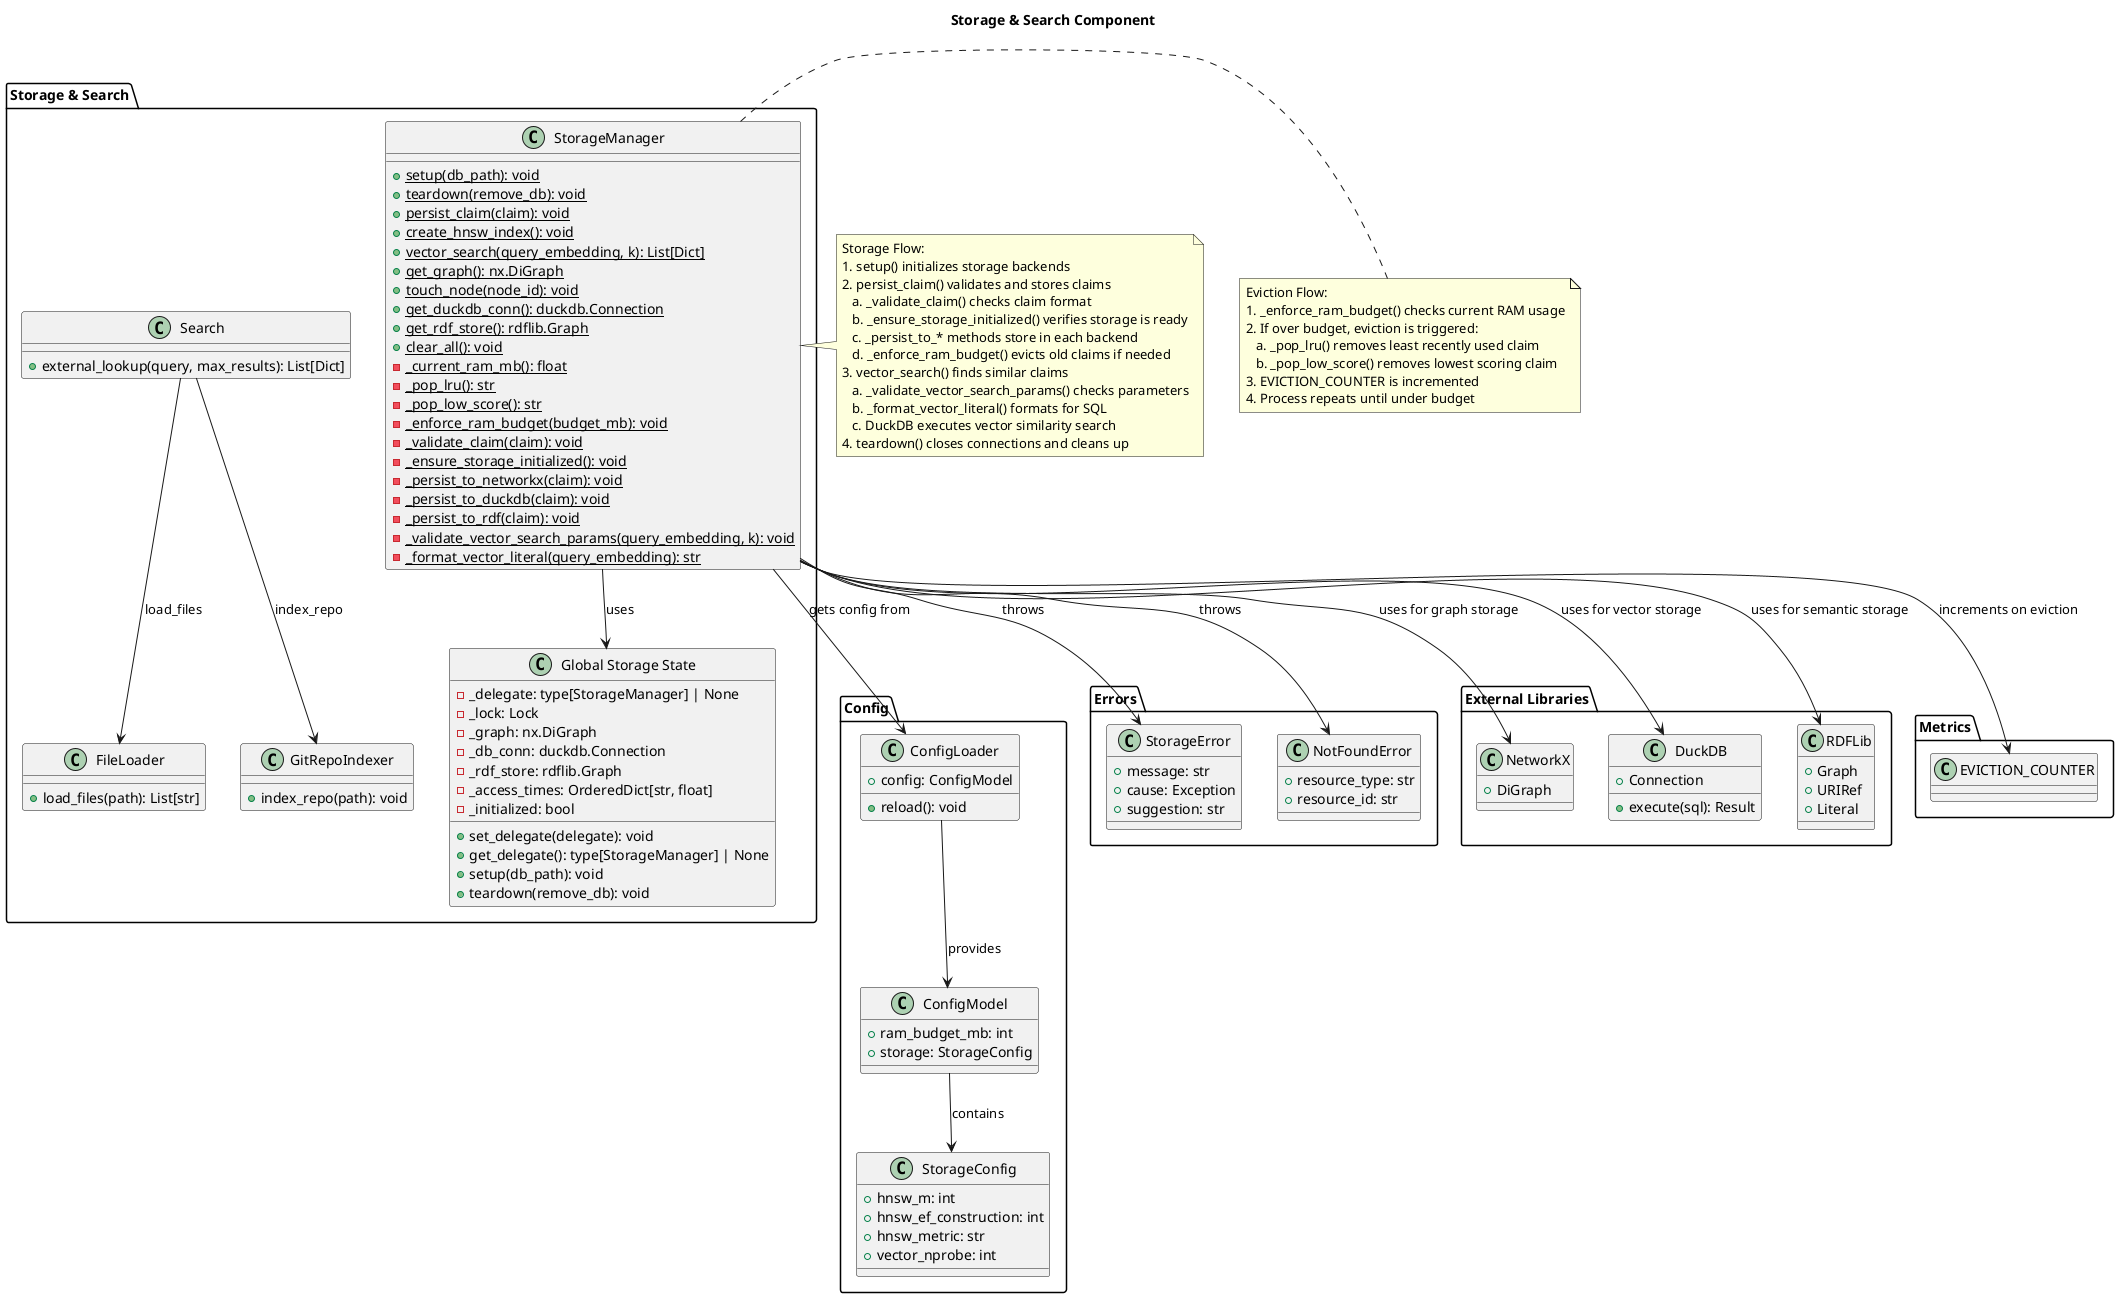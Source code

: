 @startuml
title Storage & Search Component

package "Storage & Search" {
  class StorageManager {
    + {static} setup(db_path): void
    + {static} teardown(remove_db): void
    + {static} persist_claim(claim): void
    + {static} create_hnsw_index(): void
    + {static} vector_search(query_embedding, k): List[Dict]
    + {static} get_graph(): nx.DiGraph
    + {static} touch_node(node_id): void
    + {static} get_duckdb_conn(): duckdb.Connection
    + {static} get_rdf_store(): rdflib.Graph
    + {static} clear_all(): void
    - {static} _current_ram_mb(): float
    - {static} _pop_lru(): str
    - {static} _pop_low_score(): str
    - {static} _enforce_ram_budget(budget_mb): void
    - {static} _validate_claim(claim): void
    - {static} _ensure_storage_initialized(): void
    - {static} _persist_to_networkx(claim): void
    - {static} _persist_to_duckdb(claim): void
    - {static} _persist_to_rdf(claim): void
    - {static} _validate_vector_search_params(query_embedding, k): void
    - {static} _format_vector_literal(query_embedding): str
  }

  class FileLoader {
    + load_files(path): List[str]
  }

  class GitRepoIndexer {
    + index_repo(path): void
  }

  class Search {
    + external_lookup(query, max_results): List[Dict]
  }

  class "Global Storage State" as GlobalState {
    - _delegate: type[StorageManager] | None
    - _lock: Lock
    - _graph: nx.DiGraph
    - _db_conn: duckdb.Connection
    - _rdf_store: rdflib.Graph
    - _access_times: OrderedDict[str, float]
    - _initialized: bool
    + set_delegate(delegate): void
    + get_delegate(): type[StorageManager] | None
    + setup(db_path): void
    + teardown(remove_db): void
  }
}

package "Config" {
  class ConfigLoader {
    + config: ConfigModel
    + reload(): void
  }

  class ConfigModel {
    + ram_budget_mb: int
    + storage: StorageConfig
  }

  class StorageConfig {
    + hnsw_m: int
    + hnsw_ef_construction: int
    + hnsw_metric: str
    + vector_nprobe: int
  }
}

package "Errors" {
  class StorageError {
    + message: str
    + cause: Exception
    + suggestion: str
  }

  class NotFoundError {
    + resource_type: str
    + resource_id: str
  }
}

package "External Libraries" {
  class "NetworkX" as NetworkX {
    + DiGraph
  }

  class "DuckDB" as DuckDB {
    + Connection
    + execute(sql): Result
  }

  class "RDFLib" as RDFLib {
    + Graph
    + URIRef
    + Literal
  }
}

package "Metrics" {
  class "EVICTION_COUNTER" as EvictionCounter
}

' Relationships
StorageManager --> GlobalState : uses
StorageManager --> ConfigLoader : gets config from
StorageManager --> StorageError : throws
StorageManager --> NotFoundError : throws
StorageManager --> NetworkX : uses for graph storage
StorageManager --> DuckDB : uses for vector storage
StorageManager --> RDFLib : uses for semantic storage
StorageManager --> EvictionCounter : increments on eviction

Search --> FileLoader : load_files
Search --> GitRepoIndexer : index_repo

ConfigLoader --> ConfigModel : provides
ConfigModel --> StorageConfig : contains

' Storage flow
note right of StorageManager
  Storage Flow:
  1. setup() initializes storage backends
  2. persist_claim() validates and stores claims
     a. _validate_claim() checks claim format
     b. _ensure_storage_initialized() verifies storage is ready
     c. _persist_to_* methods store in each backend
     d. _enforce_ram_budget() evicts old claims if needed
  3. vector_search() finds similar claims
     a. _validate_vector_search_params() checks parameters
     b. _format_vector_literal() formats for SQL
     c. DuckDB executes vector similarity search
  4. teardown() closes connections and cleans up
end note

' Eviction flow
note right of StorageManager
  Eviction Flow:
  1. _enforce_ram_budget() checks current RAM usage
  2. If over budget, eviction is triggered:
     a. _pop_lru() removes least recently used claim
     b. _pop_low_score() removes lowest scoring claim
  3. EVICTION_COUNTER is incremented
  4. Process repeats until under budget
end note

@enduml